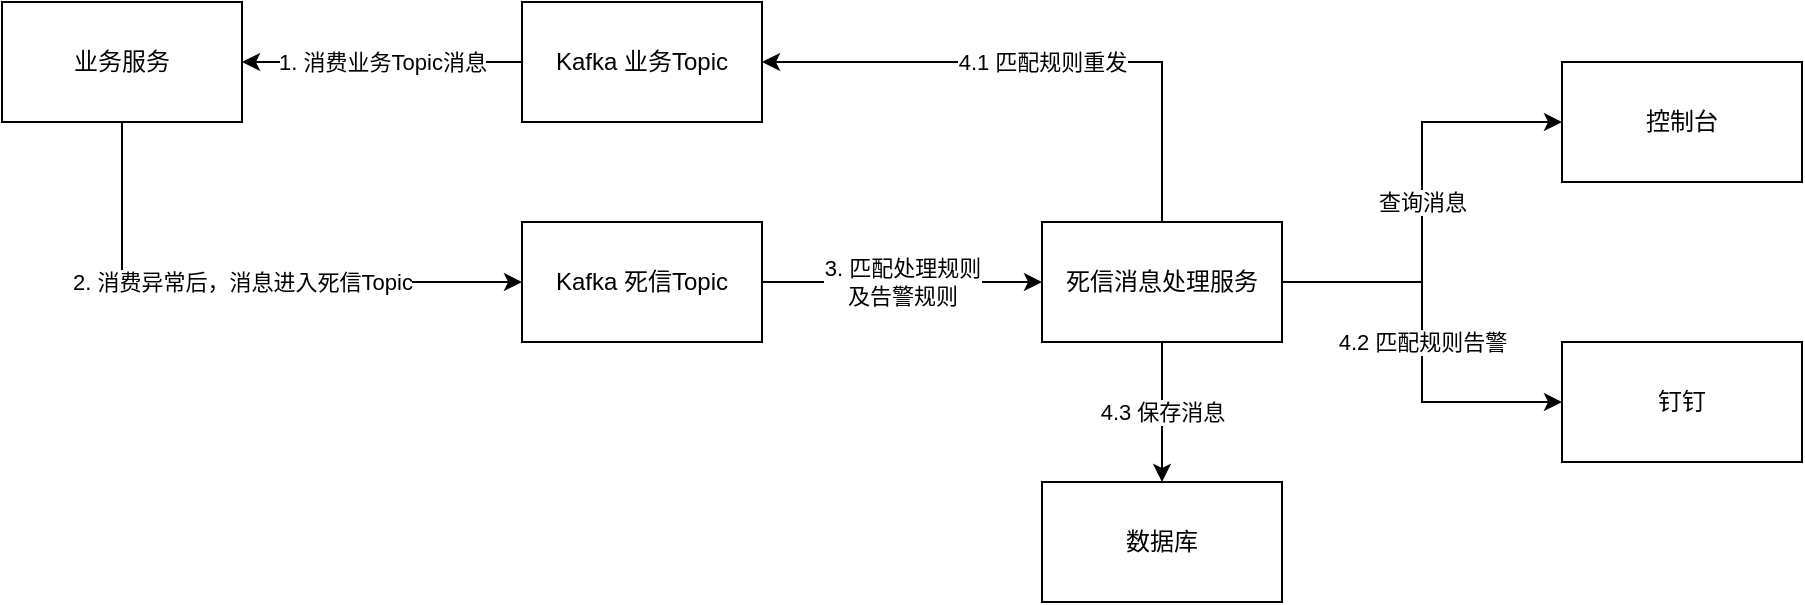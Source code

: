 <mxfile version="21.1.5" type="github">
  <diagram name="第 1 页" id="aNqkUnreRmNKx9mvbQpZ">
    <mxGraphModel dx="1050" dy="581" grid="1" gridSize="10" guides="1" tooltips="1" connect="1" arrows="1" fold="1" page="1" pageScale="1" pageWidth="827" pageHeight="1169" math="0" shadow="0">
      <root>
        <mxCell id="0" />
        <mxCell id="1" parent="0" />
        <mxCell id="JWIq-_Tjncx7ZqiuIU1c-4" value="1. 消费业务Topic消息" style="edgeStyle=orthogonalEdgeStyle;rounded=0;orthogonalLoop=1;jettySize=auto;html=1;startArrow=classic;startFill=1;endArrow=none;endFill=0;" edge="1" parent="1" source="JWIq-_Tjncx7ZqiuIU1c-2" target="JWIq-_Tjncx7ZqiuIU1c-3">
          <mxGeometry relative="1" as="geometry" />
        </mxCell>
        <mxCell id="JWIq-_Tjncx7ZqiuIU1c-8" value="2. 消费异常后，消息进入死信Topic" style="edgeStyle=orthogonalEdgeStyle;rounded=0;orthogonalLoop=1;jettySize=auto;html=1;exitX=0.5;exitY=1;exitDx=0;exitDy=0;entryX=0;entryY=0.5;entryDx=0;entryDy=0;" edge="1" parent="1" source="JWIq-_Tjncx7ZqiuIU1c-2" target="JWIq-_Tjncx7ZqiuIU1c-7">
          <mxGeometry relative="1" as="geometry" />
        </mxCell>
        <mxCell id="JWIq-_Tjncx7ZqiuIU1c-2" value="业务服务" style="rounded=0;whiteSpace=wrap;html=1;" vertex="1" parent="1">
          <mxGeometry x="40" y="170" width="120" height="60" as="geometry" />
        </mxCell>
        <mxCell id="JWIq-_Tjncx7ZqiuIU1c-3" value="Kafka 业务Topic" style="whiteSpace=wrap;html=1;rounded=0;" vertex="1" parent="1">
          <mxGeometry x="300" y="170" width="120" height="60" as="geometry" />
        </mxCell>
        <mxCell id="JWIq-_Tjncx7ZqiuIU1c-10" value="3. 匹配处理规则&lt;br&gt;及告警规则" style="edgeStyle=orthogonalEdgeStyle;rounded=0;orthogonalLoop=1;jettySize=auto;html=1;" edge="1" parent="1" source="JWIq-_Tjncx7ZqiuIU1c-7" target="JWIq-_Tjncx7ZqiuIU1c-9">
          <mxGeometry relative="1" as="geometry" />
        </mxCell>
        <mxCell id="JWIq-_Tjncx7ZqiuIU1c-7" value="Kafka 死信Topic" style="rounded=0;whiteSpace=wrap;html=1;" vertex="1" parent="1">
          <mxGeometry x="300" y="280" width="120" height="60" as="geometry" />
        </mxCell>
        <mxCell id="JWIq-_Tjncx7ZqiuIU1c-12" value="4.3 保存消息" style="edgeStyle=orthogonalEdgeStyle;rounded=0;orthogonalLoop=1;jettySize=auto;html=1;" edge="1" parent="1" source="JWIq-_Tjncx7ZqiuIU1c-9" target="JWIq-_Tjncx7ZqiuIU1c-11">
          <mxGeometry relative="1" as="geometry" />
        </mxCell>
        <mxCell id="JWIq-_Tjncx7ZqiuIU1c-14" value="4.1 匹配规则重发" style="edgeStyle=orthogonalEdgeStyle;rounded=0;orthogonalLoop=1;jettySize=auto;html=1;entryX=1;entryY=0.5;entryDx=0;entryDy=0;exitX=0.5;exitY=0;exitDx=0;exitDy=0;" edge="1" parent="1" source="JWIq-_Tjncx7ZqiuIU1c-9" target="JWIq-_Tjncx7ZqiuIU1c-3">
          <mxGeometry relative="1" as="geometry">
            <mxPoint x="620" y="200" as="targetPoint" />
          </mxGeometry>
        </mxCell>
        <mxCell id="JWIq-_Tjncx7ZqiuIU1c-16" value="4.2 匹配规则告警" style="edgeStyle=orthogonalEdgeStyle;rounded=0;orthogonalLoop=1;jettySize=auto;html=1;" edge="1" parent="1" source="JWIq-_Tjncx7ZqiuIU1c-9" target="JWIq-_Tjncx7ZqiuIU1c-15">
          <mxGeometry relative="1" as="geometry" />
        </mxCell>
        <mxCell id="JWIq-_Tjncx7ZqiuIU1c-19" value="查询消息" style="edgeStyle=orthogonalEdgeStyle;rounded=0;orthogonalLoop=1;jettySize=auto;html=1;" edge="1" parent="1" source="JWIq-_Tjncx7ZqiuIU1c-9" target="JWIq-_Tjncx7ZqiuIU1c-18">
          <mxGeometry relative="1" as="geometry">
            <Array as="points">
              <mxPoint x="750" y="310" />
              <mxPoint x="750" y="230" />
            </Array>
          </mxGeometry>
        </mxCell>
        <mxCell id="JWIq-_Tjncx7ZqiuIU1c-9" value="死信消息处理服务" style="rounded=0;whiteSpace=wrap;html=1;" vertex="1" parent="1">
          <mxGeometry x="560" y="280" width="120" height="60" as="geometry" />
        </mxCell>
        <mxCell id="JWIq-_Tjncx7ZqiuIU1c-11" value="数据库" style="rounded=0;whiteSpace=wrap;html=1;" vertex="1" parent="1">
          <mxGeometry x="560" y="410" width="120" height="60" as="geometry" />
        </mxCell>
        <mxCell id="JWIq-_Tjncx7ZqiuIU1c-15" value="钉钉" style="rounded=0;whiteSpace=wrap;html=1;" vertex="1" parent="1">
          <mxGeometry x="820" y="340" width="120" height="60" as="geometry" />
        </mxCell>
        <mxCell id="JWIq-_Tjncx7ZqiuIU1c-18" value="控制台" style="rounded=0;whiteSpace=wrap;html=1;" vertex="1" parent="1">
          <mxGeometry x="820" y="200" width="120" height="60" as="geometry" />
        </mxCell>
      </root>
    </mxGraphModel>
  </diagram>
</mxfile>
